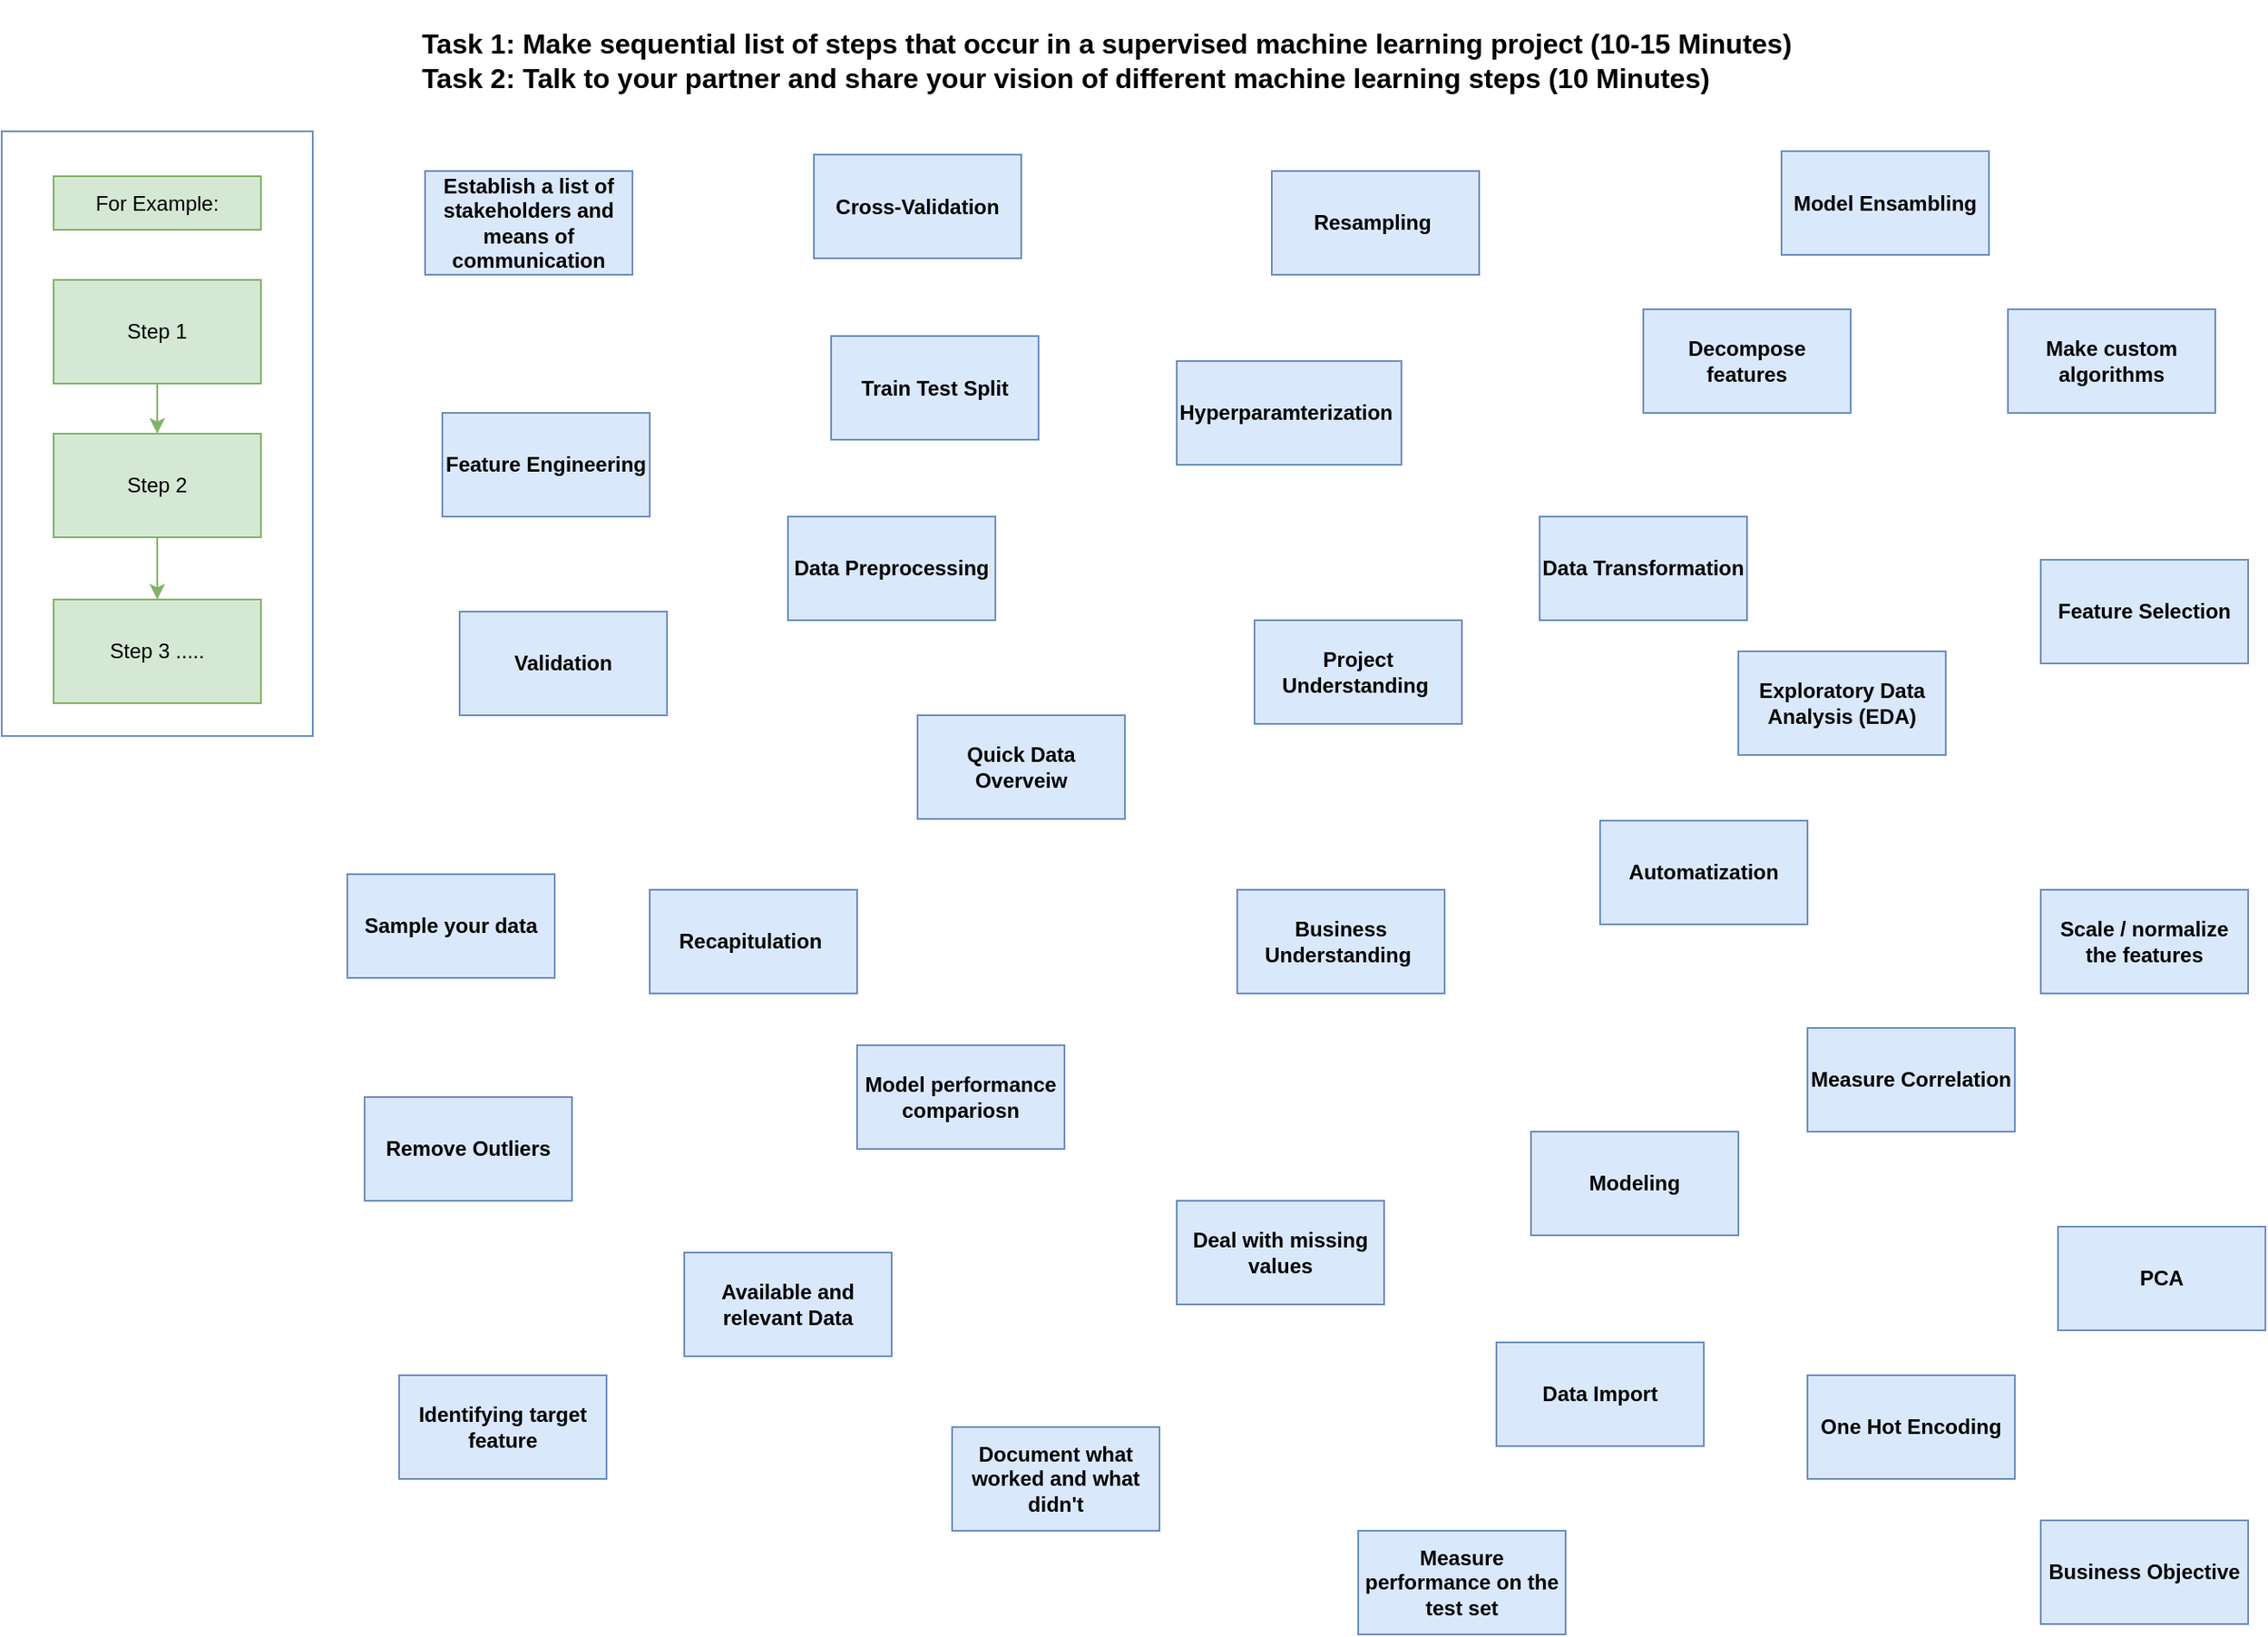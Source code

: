<mxfile version="10.8.4" type="device"><diagram id="f0pQUgAES1U65-exIyC-" name="Page-1"><mxGraphModel dx="-1087" dy="715" grid="1" gridSize="10" guides="1" tooltips="1" connect="1" arrows="1" fold="1" page="1" pageScale="1" pageWidth="827" pageHeight="1169" math="0" shadow="0"><root><mxCell id="0"/><mxCell id="1" parent="0"/><mxCell id="bR7ZbZLmW-iVg5lhsNLD-1" value="Data Import" style="rounded=0;whiteSpace=wrap;html=1;fontStyle=1;fillColor=#dae8fc;strokeColor=#6c8ebf;" parent="1" vertex="1"><mxGeometry x="3365" y="797" width="120" height="60" as="geometry"/></mxCell><mxCell id="bR7ZbZLmW-iVg5lhsNLD-2" value="Quick Data Overveiw" style="rounded=0;whiteSpace=wrap;html=1;fontStyle=1;fillColor=#dae8fc;strokeColor=#6c8ebf;" parent="1" vertex="1"><mxGeometry x="3030" y="434" width="120" height="60" as="geometry"/></mxCell><mxCell id="bR7ZbZLmW-iVg5lhsNLD-3" value="Exploratory Data Analysis (EDA)" style="rounded=0;whiteSpace=wrap;html=1;fontStyle=1;fillColor=#dae8fc;strokeColor=#6c8ebf;" parent="1" vertex="1"><mxGeometry x="3505" y="397" width="120" height="60" as="geometry"/></mxCell><mxCell id="bR7ZbZLmW-iVg5lhsNLD-4" value="Train Test Split" style="rounded=0;whiteSpace=wrap;html=1;fontStyle=1;fillColor=#dae8fc;strokeColor=#6c8ebf;" parent="1" vertex="1"><mxGeometry x="2980" y="214.5" width="120" height="60" as="geometry"/></mxCell><mxCell id="bR7ZbZLmW-iVg5lhsNLD-5" value="Modeling" style="rounded=0;whiteSpace=wrap;html=1;fontStyle=1;fillColor=#dae8fc;strokeColor=#6c8ebf;" parent="1" vertex="1"><mxGeometry x="3385" y="675" width="120" height="60" as="geometry"/></mxCell><mxCell id="bR7ZbZLmW-iVg5lhsNLD-6" value="Feature Engineering" style="rounded=0;whiteSpace=wrap;html=1;fontStyle=1;fillColor=#dae8fc;strokeColor=#6c8ebf;" parent="1" vertex="1"><mxGeometry x="2755" y="259" width="120" height="60" as="geometry"/></mxCell><mxCell id="bR7ZbZLmW-iVg5lhsNLD-7" value="Resampling&amp;nbsp;" style="rounded=0;whiteSpace=wrap;html=1;fontStyle=1;fillColor=#dae8fc;strokeColor=#6c8ebf;" parent="1" vertex="1"><mxGeometry x="3235" y="119" width="120" height="60" as="geometry"/></mxCell><mxCell id="bR7ZbZLmW-iVg5lhsNLD-8" value="Hyperparamterization&amp;nbsp;&lt;br&gt;" style="rounded=0;whiteSpace=wrap;html=1;fontStyle=1;fillColor=#dae8fc;strokeColor=#6c8ebf;" parent="1" vertex="1"><mxGeometry x="3180" y="229" width="130" height="60" as="geometry"/></mxCell><mxCell id="bR7ZbZLmW-iVg5lhsNLD-9" value="&lt;span&gt;Model performance compariosn&lt;/span&gt;" style="rounded=0;whiteSpace=wrap;html=1;fontStyle=1;fillColor=#dae8fc;strokeColor=#6c8ebf;" parent="1" vertex="1"><mxGeometry x="2995" y="625" width="120" height="60" as="geometry"/></mxCell><mxCell id="bR7ZbZLmW-iVg5lhsNLD-10" value="Automatization" style="rounded=0;whiteSpace=wrap;html=1;fontStyle=1;fillColor=#dae8fc;strokeColor=#6c8ebf;" parent="1" vertex="1"><mxGeometry x="3425" y="495" width="120" height="60" as="geometry"/></mxCell><mxCell id="bR7ZbZLmW-iVg5lhsNLD-11" value="Data Preprocessing" style="rounded=0;whiteSpace=wrap;html=1;fontStyle=1;fillColor=#dae8fc;strokeColor=#6c8ebf;" parent="1" vertex="1"><mxGeometry x="2955" y="319" width="120" height="60" as="geometry"/></mxCell><mxCell id="bR7ZbZLmW-iVg5lhsNLD-12" value="Feature Selection" style="rounded=0;whiteSpace=wrap;html=1;fontSize=12;fontStyle=1;fillColor=#dae8fc;strokeColor=#6c8ebf;" parent="1" vertex="1"><mxGeometry x="3680" y="344" width="120" height="60" as="geometry"/></mxCell><mxCell id="bR7ZbZLmW-iVg5lhsNLD-13" value="Validation" style="rounded=0;whiteSpace=wrap;html=1;fontStyle=1;fillColor=#dae8fc;strokeColor=#6c8ebf;" parent="1" vertex="1"><mxGeometry x="2765" y="374" width="120" height="60" as="geometry"/></mxCell><mxCell id="bR7ZbZLmW-iVg5lhsNLD-14" value="Recapitulation&amp;nbsp;" style="rounded=0;whiteSpace=wrap;html=1;fillColor=#dae8fc;strokeColor=#6c8ebf;fontStyle=1" parent="1" vertex="1"><mxGeometry x="2875" y="535" width="120" height="60" as="geometry"/></mxCell><mxCell id="bR7ZbZLmW-iVg5lhsNLD-15" value="Business Understanding&amp;nbsp;" style="rounded=0;whiteSpace=wrap;html=1;fillColor=#dae8fc;strokeColor=#6c8ebf;fontStyle=1" parent="1" vertex="1"><mxGeometry x="3215" y="535" width="120" height="60" as="geometry"/></mxCell><mxCell id="bR7ZbZLmW-iVg5lhsNLD-16" value="Project Understanding&amp;nbsp;" style="rounded=0;whiteSpace=wrap;html=1;fillColor=#dae8fc;strokeColor=#6c8ebf;fontStyle=1" parent="1" vertex="1"><mxGeometry x="3225" y="379" width="120" height="60" as="geometry"/></mxCell><mxCell id="bR7ZbZLmW-iVg5lhsNLD-17" value="Establish a list of stakeholders and means of communication" style="rounded=0;whiteSpace=wrap;html=1;fillColor=#dae8fc;strokeColor=#6c8ebf;fontStyle=1" parent="1" vertex="1"><mxGeometry x="2745" y="119" width="120" height="60" as="geometry"/></mxCell><mxCell id="bR7ZbZLmW-iVg5lhsNLD-18" value="Available and relevant Data" style="rounded=0;whiteSpace=wrap;html=1;fillColor=#dae8fc;strokeColor=#6c8ebf;fontStyle=1" parent="1" vertex="1"><mxGeometry x="2895" y="745" width="120" height="60" as="geometry"/></mxCell><mxCell id="bR7ZbZLmW-iVg5lhsNLD-19" value="&lt;div style=&quot;text-align: left ; font-size: 16px&quot;&gt;&lt;font style=&quot;font-size: 16px&quot;&gt;Task 1: Make sequential list of steps that occur in a supervised machine learning project (10-15 Minutes)&lt;/font&gt;&lt;/div&gt;&lt;div style=&quot;text-align: left ; font-size: 16px&quot;&gt;&lt;font style=&quot;font-size: 16px&quot;&gt;Task 2: Talk to your partner and share your vision of different machine learning steps (10 Minutes)&lt;/font&gt;&lt;/div&gt;" style="text;html=1;strokeColor=none;fillColor=none;align=center;verticalAlign=middle;whiteSpace=wrap;rounded=0;fontStyle=1" parent="1" vertex="1"><mxGeometry x="2730" y="20" width="819" height="70" as="geometry"/></mxCell><mxCell id="bR7ZbZLmW-iVg5lhsNLD-20" value="For Example:" style="rounded=0;whiteSpace=wrap;html=1;fillColor=#d5e8d4;strokeColor=#82b366;fontStyle=0" parent="1" vertex="1"><mxGeometry x="2530" y="122" width="120" height="31" as="geometry"/></mxCell><mxCell id="bR7ZbZLmW-iVg5lhsNLD-24" style="edgeStyle=orthogonalEdgeStyle;rounded=0;orthogonalLoop=1;jettySize=auto;html=1;entryX=0.5;entryY=0;entryDx=0;entryDy=0;fillColor=#d5e8d4;strokeColor=#82b366;fontStyle=0" parent="1" source="bR7ZbZLmW-iVg5lhsNLD-21" target="bR7ZbZLmW-iVg5lhsNLD-22" edge="1"><mxGeometry relative="1" as="geometry"/></mxCell><mxCell id="bR7ZbZLmW-iVg5lhsNLD-21" value="Step 1" style="rounded=0;whiteSpace=wrap;html=1;fillColor=#d5e8d4;strokeColor=#82b366;fontStyle=0" parent="1" vertex="1"><mxGeometry x="2530" y="182" width="120" height="60" as="geometry"/></mxCell><mxCell id="bR7ZbZLmW-iVg5lhsNLD-25" style="edgeStyle=orthogonalEdgeStyle;rounded=0;orthogonalLoop=1;jettySize=auto;html=1;fillColor=#d5e8d4;strokeColor=#82b366;fontStyle=0" parent="1" source="bR7ZbZLmW-iVg5lhsNLD-22" target="bR7ZbZLmW-iVg5lhsNLD-23" edge="1"><mxGeometry relative="1" as="geometry"/></mxCell><mxCell id="bR7ZbZLmW-iVg5lhsNLD-22" value="Step 2" style="rounded=0;whiteSpace=wrap;html=1;fillColor=#d5e8d4;strokeColor=#82b366;fontStyle=0" parent="1" vertex="1"><mxGeometry x="2530" y="271" width="120" height="60" as="geometry"/></mxCell><mxCell id="bR7ZbZLmW-iVg5lhsNLD-23" value="Step 3 ....." style="rounded=0;whiteSpace=wrap;html=1;fillColor=#d5e8d4;strokeColor=#82b366;fontStyle=0" parent="1" vertex="1"><mxGeometry x="2530" y="367" width="120" height="60" as="geometry"/></mxCell><mxCell id="bR7ZbZLmW-iVg5lhsNLD-26" value="" style="rounded=0;whiteSpace=wrap;html=1;fillColor=none;strokeColor=#6c8ebf;fontStyle=0" parent="1" vertex="1"><mxGeometry x="2500" y="96" width="180" height="350" as="geometry"/></mxCell><mxCell id="bR7ZbZLmW-iVg5lhsNLD-27" value="Sample your data" style="rounded=0;whiteSpace=wrap;html=1;fillColor=#dae8fc;strokeColor=#6c8ebf;fontStyle=1" parent="1" vertex="1"><mxGeometry x="2700" y="526" width="120" height="60" as="geometry"/></mxCell><mxCell id="bR7ZbZLmW-iVg5lhsNLD-28" value="Remove Outliers" style="rounded=0;whiteSpace=wrap;html=1;fillColor=#dae8fc;fontStyle=1;strokeColor=#6c8ebf;" parent="1" vertex="1"><mxGeometry x="2710" y="655" width="120" height="60" as="geometry"/></mxCell><mxCell id="bR7ZbZLmW-iVg5lhsNLD-29" value="Deal with missing values" style="rounded=0;whiteSpace=wrap;html=1;fillColor=#dae8fc;strokeColor=#6c8ebf;fontStyle=1" parent="1" vertex="1"><mxGeometry x="3180" y="715" width="120" height="60" as="geometry"/></mxCell><mxCell id="bR7ZbZLmW-iVg5lhsNLD-30" value="Identifying target feature" style="rounded=0;whiteSpace=wrap;html=1;fillColor=#dae8fc;fontStyle=1;strokeColor=#6c8ebf;" parent="1" vertex="1"><mxGeometry x="2730" y="816" width="120" height="60" as="geometry"/></mxCell><mxCell id="bR7ZbZLmW-iVg5lhsNLD-31" value="Measure Correlation" style="rounded=0;whiteSpace=wrap;html=1;fillColor=#dae8fc;fontStyle=1;strokeColor=#6c8ebf;" parent="1" vertex="1"><mxGeometry x="3545" y="615" width="120" height="60" as="geometry"/></mxCell><mxCell id="bR7ZbZLmW-iVg5lhsNLD-32" value="One Hot Encoding" style="rounded=0;whiteSpace=wrap;html=1;fillColor=#dae8fc;strokeColor=#6c8ebf;fontStyle=1" parent="1" vertex="1"><mxGeometry x="3545" y="816" width="120" height="60" as="geometry"/></mxCell><mxCell id="bR7ZbZLmW-iVg5lhsNLD-33" value="Data Transformation" style="rounded=0;whiteSpace=wrap;html=1;fillColor=#dae8fc;strokeColor=#6c8ebf;fontStyle=1" parent="1" vertex="1"><mxGeometry x="3390" y="319" width="120" height="60" as="geometry"/></mxCell><mxCell id="bR7ZbZLmW-iVg5lhsNLD-34" value="Make custom algorithms" style="rounded=0;whiteSpace=wrap;html=1;fillColor=#dae8fc;strokeColor=#6c8ebf;fontStyle=1" parent="1" vertex="1"><mxGeometry x="3661" y="199" width="120" height="60" as="geometry"/></mxCell><mxCell id="bR7ZbZLmW-iVg5lhsNLD-35" value="Decompose features" style="rounded=0;whiteSpace=wrap;html=1;fillColor=#dae8fc;strokeColor=#6c8ebf;fontStyle=1" parent="1" vertex="1"><mxGeometry x="3450" y="199" width="120" height="60" as="geometry"/></mxCell><mxCell id="bR7ZbZLmW-iVg5lhsNLD-36" value="Scale / normalize the features" style="rounded=0;whiteSpace=wrap;html=1;fillColor=#dae8fc;strokeColor=#6c8ebf;fontStyle=1" parent="1" vertex="1"><mxGeometry x="3680" y="535" width="120" height="60" as="geometry"/></mxCell><mxCell id="bR7ZbZLmW-iVg5lhsNLD-37" value="Model Ensambling" style="rounded=0;whiteSpace=wrap;html=1;fillColor=#dae8fc;fontStyle=1;strokeColor=#6c8ebf;" parent="1" vertex="1"><mxGeometry x="3530" y="107.5" width="120" height="60" as="geometry"/></mxCell><mxCell id="bR7ZbZLmW-iVg5lhsNLD-38" value="Measure performance on the test set" style="rounded=0;whiteSpace=wrap;html=1;fillColor=#dae8fc;strokeColor=#6c8ebf;fontStyle=1" parent="1" vertex="1"><mxGeometry x="3285" y="906" width="120" height="60" as="geometry"/></mxCell><mxCell id="bR7ZbZLmW-iVg5lhsNLD-39" value="Document what worked and what didn't" style="rounded=0;whiteSpace=wrap;html=1;fillColor=#dae8fc;strokeColor=#6c8ebf;fontStyle=1" parent="1" vertex="1"><mxGeometry x="3050" y="846" width="120" height="60" as="geometry"/></mxCell><mxCell id="bR7ZbZLmW-iVg5lhsNLD-40" value="Business Objective&lt;br&gt;" style="rounded=0;whiteSpace=wrap;html=1;fillColor=#dae8fc;strokeColor=#6c8ebf;fontStyle=1" parent="1" vertex="1"><mxGeometry x="3680" y="900" width="120" height="60" as="geometry"/></mxCell><mxCell id="SYRDqD45D7ZPd0ZcVkcz-1" value="PCA" style="rounded=0;whiteSpace=wrap;html=1;fillColor=#dae8fc;strokeColor=#6c8ebf;fontStyle=1" vertex="1" parent="1"><mxGeometry x="3690" y="730" width="120" height="60" as="geometry"/></mxCell><mxCell id="SYRDqD45D7ZPd0ZcVkcz-3" value="Cross-Validation" style="rounded=0;whiteSpace=wrap;html=1;fontStyle=1;fillColor=#dae8fc;strokeColor=#6c8ebf;" vertex="1" parent="1"><mxGeometry x="2970" y="109.5" width="120" height="60" as="geometry"/></mxCell></root></mxGraphModel></diagram></mxfile>